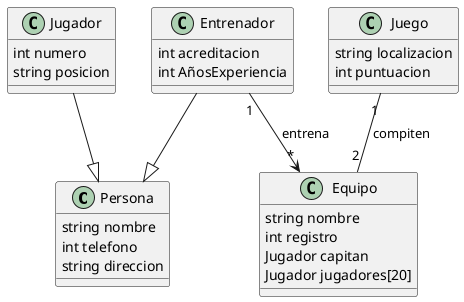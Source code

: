 @startuml RETO
class Persona{
    string nombre
    int telefono
    string direccion
}
class Jugador{
    int numero
    string posicion
}
Jugador --|> Persona

class Entrenador{
    int acreditacion
    int AñosExperiencia
}
Entrenador --|> Persona

class Equipo{
    string nombre
    int registro
    Jugador capitan
    Jugador jugadores[20]
}

Entrenador "1" --> "*" Equipo : entrena
class Juego{
    string localizacion
    int puntuacion
}
Juego "1" -- "2" Equipo : compiten
@enduml